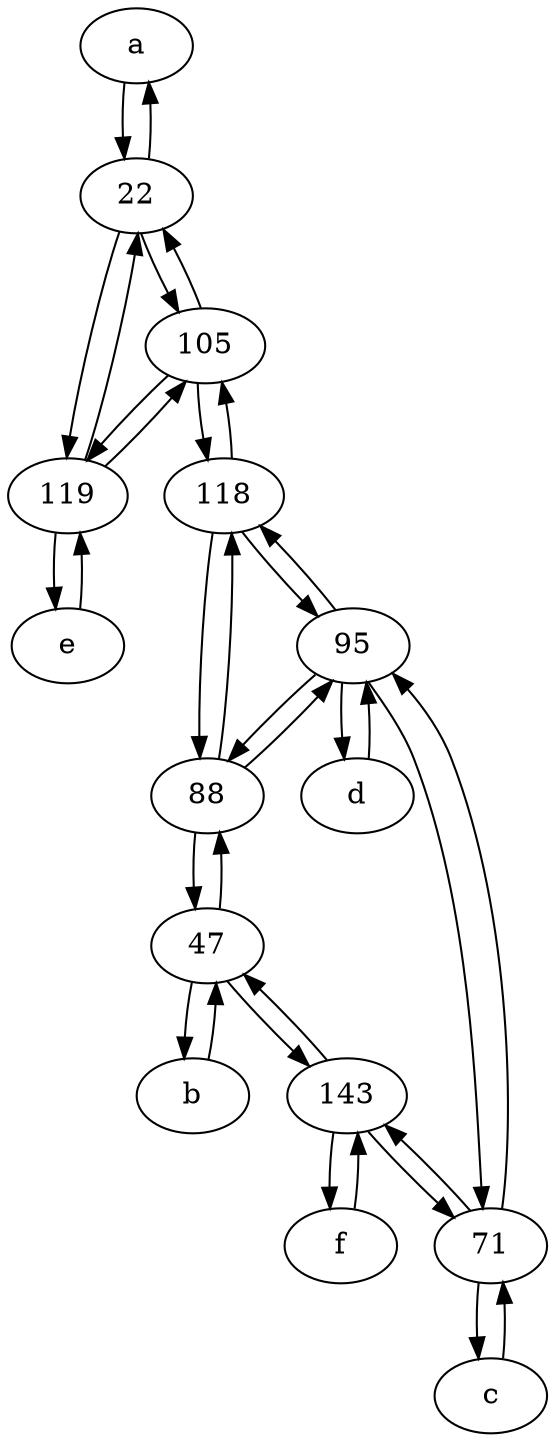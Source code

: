 digraph  {
	a [pos="40,10!"];
	95;
	e [pos="30,50!"];
	119;
	88;
	c [pos="20,10!"];
	f [pos="15,45!"];
	105;
	b [pos="50,20!"];
	d [pos="20,30!"];
	22;
	118;
	143;
	71;
	47;
	22 -> 105;
	47 -> 88;
	143 -> 71;
	88 -> 47;
	b -> 47;
	71 -> 143;
	118 -> 95;
	105 -> 119;
	22 -> 119;
	71 -> c;
	47 -> b;
	95 -> 88;
	47 -> 143;
	95 -> 118;
	95 -> 71;
	105 -> 22;
	e -> 119;
	143 -> f;
	f -> 143;
	118 -> 105;
	105 -> 118;
	119 -> 22;
	118 -> 88;
	a -> 22;
	95 -> d;
	119 -> e;
	88 -> 95;
	143 -> 47;
	119 -> 105;
	d -> 95;
	22 -> a;
	88 -> 118;
	c -> 71;
	71 -> 95;

	}